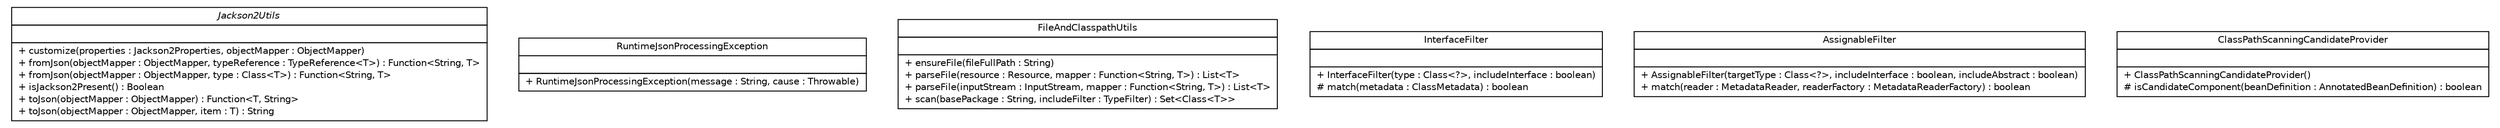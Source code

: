 #!/usr/local/bin/dot
#
# Class diagram 
# Generated by UMLGraph version R5_6-24-gf6e263 (http://www.umlgraph.org/)
#

digraph G {
	edge [fontname="Helvetica",fontsize=10,labelfontname="Helvetica",labelfontsize=10];
	node [fontname="Helvetica",fontsize=10,shape=plaintext];
	nodesep=0.25;
	ranksep=0.5;
	// top.infra.jackson2.Jackson2Utils
	c0 [label=<<table title="top.infra.jackson2.Jackson2Utils" border="0" cellborder="1" cellspacing="0" cellpadding="2" port="p" href="./Jackson2Utils.html">
		<tr><td><table border="0" cellspacing="0" cellpadding="1">
<tr><td align="center" balign="center"><font face="Helvetica-Oblique"> Jackson2Utils </font></td></tr>
		</table></td></tr>
		<tr><td><table border="0" cellspacing="0" cellpadding="1">
<tr><td align="left" balign="left">  </td></tr>
		</table></td></tr>
		<tr><td><table border="0" cellspacing="0" cellpadding="1">
<tr><td align="left" balign="left"> + customize(properties : Jackson2Properties, objectMapper : ObjectMapper) </td></tr>
<tr><td align="left" balign="left"> + fromJson(objectMapper : ObjectMapper, typeReference : TypeReference&lt;T&gt;) : Function&lt;String, T&gt; </td></tr>
<tr><td align="left" balign="left"> + fromJson(objectMapper : ObjectMapper, type : Class&lt;T&gt;) : Function&lt;String, T&gt; </td></tr>
<tr><td align="left" balign="left"> + isJackson2Present() : Boolean </td></tr>
<tr><td align="left" balign="left"> + toJson(objectMapper : ObjectMapper) : Function&lt;T, String&gt; </td></tr>
<tr><td align="left" balign="left"> + toJson(objectMapper : ObjectMapper, item : T) : String </td></tr>
		</table></td></tr>
		</table>>, URL="./Jackson2Utils.html", fontname="Helvetica", fontcolor="black", fontsize=10.0];
	// top.infra.jackson2.Jackson2Utils.RuntimeJsonProcessingException
	c1 [label=<<table title="top.infra.jackson2.Jackson2Utils.RuntimeJsonProcessingException" border="0" cellborder="1" cellspacing="0" cellpadding="2" port="p" href="./Jackson2Utils.RuntimeJsonProcessingException.html">
		<tr><td><table border="0" cellspacing="0" cellpadding="1">
<tr><td align="center" balign="center"> RuntimeJsonProcessingException </td></tr>
		</table></td></tr>
		<tr><td><table border="0" cellspacing="0" cellpadding="1">
<tr><td align="left" balign="left">  </td></tr>
		</table></td></tr>
		<tr><td><table border="0" cellspacing="0" cellpadding="1">
<tr><td align="left" balign="left"> + RuntimeJsonProcessingException(message : String, cause : Throwable) </td></tr>
		</table></td></tr>
		</table>>, URL="./Jackson2Utils.RuntimeJsonProcessingException.html", fontname="Helvetica", fontcolor="black", fontsize=10.0];
	// top.infra.jackson2.FileAndClasspathUtils
	c2 [label=<<table title="top.infra.jackson2.FileAndClasspathUtils" border="0" cellborder="1" cellspacing="0" cellpadding="2" port="p" href="./FileAndClasspathUtils.html">
		<tr><td><table border="0" cellspacing="0" cellpadding="1">
<tr><td align="center" balign="center"> FileAndClasspathUtils </td></tr>
		</table></td></tr>
		<tr><td><table border="0" cellspacing="0" cellpadding="1">
<tr><td align="left" balign="left">  </td></tr>
		</table></td></tr>
		<tr><td><table border="0" cellspacing="0" cellpadding="1">
<tr><td align="left" balign="left"> + ensureFile(fileFullPath : String) </td></tr>
<tr><td align="left" balign="left"> + parseFile(resource : Resource, mapper : Function&lt;String, T&gt;) : List&lt;T&gt; </td></tr>
<tr><td align="left" balign="left"> + parseFile(inputStream : InputStream, mapper : Function&lt;String, T&gt;) : List&lt;T&gt; </td></tr>
<tr><td align="left" balign="left"> + scan(basePackage : String, includeFilter : TypeFilter) : Set&lt;Class&lt;T&gt;&gt; </td></tr>
		</table></td></tr>
		</table>>, URL="./FileAndClasspathUtils.html", fontname="Helvetica", fontcolor="black", fontsize=10.0];
	// top.infra.jackson2.FileAndClasspathUtils.InterfaceFilter
	c3 [label=<<table title="top.infra.jackson2.FileAndClasspathUtils.InterfaceFilter" border="0" cellborder="1" cellspacing="0" cellpadding="2" port="p" href="./FileAndClasspathUtils.InterfaceFilter.html">
		<tr><td><table border="0" cellspacing="0" cellpadding="1">
<tr><td align="center" balign="center"> InterfaceFilter </td></tr>
		</table></td></tr>
		<tr><td><table border="0" cellspacing="0" cellpadding="1">
<tr><td align="left" balign="left">  </td></tr>
		</table></td></tr>
		<tr><td><table border="0" cellspacing="0" cellpadding="1">
<tr><td align="left" balign="left"> + InterfaceFilter(type : Class&lt;?&gt;, includeInterface : boolean) </td></tr>
<tr><td align="left" balign="left"> # match(metadata : ClassMetadata) : boolean </td></tr>
		</table></td></tr>
		</table>>, URL="./FileAndClasspathUtils.InterfaceFilter.html", fontname="Helvetica", fontcolor="black", fontsize=10.0];
	// top.infra.jackson2.FileAndClasspathUtils.AssignableFilter
	c4 [label=<<table title="top.infra.jackson2.FileAndClasspathUtils.AssignableFilter" border="0" cellborder="1" cellspacing="0" cellpadding="2" port="p" href="./FileAndClasspathUtils.AssignableFilter.html">
		<tr><td><table border="0" cellspacing="0" cellpadding="1">
<tr><td align="center" balign="center"> AssignableFilter </td></tr>
		</table></td></tr>
		<tr><td><table border="0" cellspacing="0" cellpadding="1">
<tr><td align="left" balign="left">  </td></tr>
		</table></td></tr>
		<tr><td><table border="0" cellspacing="0" cellpadding="1">
<tr><td align="left" balign="left"> + AssignableFilter(targetType : Class&lt;?&gt;, includeInterface : boolean, includeAbstract : boolean) </td></tr>
<tr><td align="left" balign="left"> + match(reader : MetadataReader, readerFactory : MetadataReaderFactory) : boolean </td></tr>
		</table></td></tr>
		</table>>, URL="./FileAndClasspathUtils.AssignableFilter.html", fontname="Helvetica", fontcolor="black", fontsize=10.0];
	// top.infra.jackson2.FileAndClasspathUtils.ClassPathScanningCandidateProvider
	c5 [label=<<table title="top.infra.jackson2.FileAndClasspathUtils.ClassPathScanningCandidateProvider" border="0" cellborder="1" cellspacing="0" cellpadding="2" port="p" href="./FileAndClasspathUtils.ClassPathScanningCandidateProvider.html">
		<tr><td><table border="0" cellspacing="0" cellpadding="1">
<tr><td align="center" balign="center"> ClassPathScanningCandidateProvider </td></tr>
		</table></td></tr>
		<tr><td><table border="0" cellspacing="0" cellpadding="1">
<tr><td align="left" balign="left">  </td></tr>
		</table></td></tr>
		<tr><td><table border="0" cellspacing="0" cellpadding="1">
<tr><td align="left" balign="left"> + ClassPathScanningCandidateProvider() </td></tr>
<tr><td align="left" balign="left"> # isCandidateComponent(beanDefinition : AnnotatedBeanDefinition) : boolean </td></tr>
		</table></td></tr>
		</table>>, URL="./FileAndClasspathUtils.ClassPathScanningCandidateProvider.html", fontname="Helvetica", fontcolor="black", fontsize=10.0];
}

